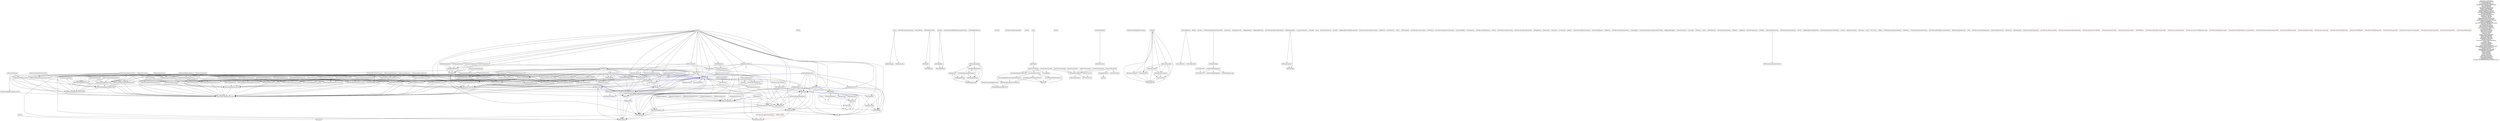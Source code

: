 digraph G {
	node [shape=box];
	"GRMustache" -> "GRMustacheSafeKeyAccess";
	"GRMustache" -> "GRMustacheTemplateRepository";
	"GRMustache" -> "GRMustacheURLLibrary_private";
	"GRMustache" -> "GRMustacheVersion";
	"GRMustache" -> "GRMustache_private";
	"GRMustache" -> "GRMustacheStandardLibrary_private";
	"GRMustache" -> "GRMustacheConfiguration";
	"GRMustache" -> "GRMustacheContext";
	"GRMustache" -> "GRMustacheRendering";
	"GRMustache" -> "GRMustacheLocalizer";
	"GRMustache" -> "GRMustacheTag";
	"GRMustache" -> "GRMustacheTagDelegate";
	"GRMustache" -> "GRMustacheKeyAccess_private";
	"GRMustache" -> "GRMustacheAvailabilityMacros";
	"GRMustache" -> "GRMustacheTemplate";
	"GRMustache" -> "GRMustacheEachFilter_private";
	"GRMustache" -> "GRMustacheHTMLLibrary_private";
	"GRMustache" -> "GRMustacheContentType";
	"GRMustache" -> "GRMustacheJavascriptLibrary_private";
	"GRMustache" -> "GRMustacheRendering_private";
	"GRMustache" -> "GRMustacheError";
	"GRMustache" -> "GRMustacheFilter";
	"RMMapQuestOpenAerialSource" -> "RMAbstractWebMapSource";
	"RMOpenCycleMapSource" -> "RMAbstractWebMapSource";
	"PFFile" -> {};
	"GRMustache_private" -> "GRMustacheAvailabilityMacros_private";
	"RMFoundation" -> {};
	"RMGenericMapSource" -> "RMAbstractWebMapSource";
	"IBARevealLogger" -> {};
	"Pods-Dillo Day-Masonry-dummy" -> {};
	"Dillo_DayTests" -> {};
	"RMUserLocation" -> "RMAnnotation";
	"RMUserLocation" -> "RMMarker";
	"GRMustacheRendering_private" -> "GRMustacheAvailabilityMacros_private";
	"GRMustacheRendering_private" -> "GRMustacheContentType";
	"GRMustacheTextNode" -> "GRMustacheTemplateASTVisitor_private";
	"GRMustacheTextNode" -> "GRMustacheTextNode_private";
	"SMCalloutView" -> {};
	"RDVTabBar" -> "RDVTabBarItem";
	"BOStringMaker" -> "BOStringAttribute";
	"Pods-Dillo Day-HTKDynamicResizingCell-dummy" -> {};
	"SDWebImageCompat" -> {};
	"PFCloud" -> {};
	"Pods-Dillo Day-JRSwizzle-dummy" -> {};
	"proj_api" -> {};
	"geocent" -> {};
	"RMPolygonAnnotation" -> "RMShapeAnnotation";
	"RMPolygonAnnotation" -> "RMShape";
	"HTKDynamicResizingCollectionViewCell" -> "HTKDynamicResizingCellProtocol";
	"GRMustacheVariableTag" -> "GRMustacheExpression_private";
	"GRMustacheVariableTag" -> "GRMustacheVariableTag_private";
	"GRMustacheVariableTag" -> "GRMustacheToken_private";
	"JRSwizzle" -> {};
	"BFURL" -> {};
	"A2DynamicDelegate" -> "A2BlockInvocation";
	"GRMustacheIdentifierExpression_private" -> "GRMustacheExpression_private";
	"GRMustacheContentType" -> "GRMustacheAvailabilityMacros";
	"Pods-Dillo Day-BFPaperButton-dummy" -> {};
	"RMStaticMapView" -> "RMAnnotation";
	"RMStaticMapView" -> "RMMapView";
	"RMStaticMapView" -> "RMMapboxSource";
	"RMStaticMapView" -> "RMMarker";
	"Masonry" -> "MASLayoutConstraint";
	"Masonry" -> "MASViewAttribute";
	"Masonry" -> "MASCompositeConstraint";
	"Masonry" -> "MASConstraintMaker";
	"Masonry" -> "MASUtilities";
	"Masonry" -> "MASConstraint";
	"Masonry" -> "MASViewConstraint";
	"main" -> "AppDelegate";
	"GRMustacheIdentifierExpression" -> "GRMustacheIdentifierExpression_private";
	"GRMustacheIdentifierExpression" -> "GRMustacheExpressionVisitor_private";
	"L360ConfettiArea" -> "L360ConfettiView";
	"L360ConfettiArea" -> "L360ConfettiObject";
	"RMOpenSeaMapSource" -> "RMAbstractWebMapSource";
	"BFTask" -> {};
	"GRMustacheStandardLibrary_private" -> "GRMustacheFilter_private";
	"GRMustacheTemplateRepository" -> "GRMustachePartialNode_private";
	"GRMustacheTemplateRepository" -> "GRMustacheTemplateRepository_private";
	"GRMustacheTemplateRepository" -> "GRMustacheConfiguration_private";
	"GRMustacheTemplateRepository" -> "GRMustacheTemplateAST_private";
	"GRMustacheTemplateRepository" -> "GRMustacheAvailabilityMacros";
	"GRMustacheTemplateRepository" -> "GRMustacheCompiler_private";
	"GRMustacheTemplateRepository" -> "GRMustacheError";
	"GRMustacheTemplateRepository" -> "GRMustacheTemplate_private";
	"FMDatabasePool" -> "sqlite3";
	"GRMustacheTemplateAST_private" -> "GRMustacheTemplateASTVisitor_private";
	"GRMustacheTemplateAST_private" -> "GRMustacheAvailabilityMacros_private";
	"GRMustacheTemplateAST_private" -> "GRMustacheTemplateASTNode_private";
	"GRMustacheTemplateAST_private" -> "GRMustacheContentType";
	"RMTileSource" -> "RMGlobalConstants";
	"RMTileSource" -> "RMTile";
	"RMTileSource" -> "RMFoundation";
	"LineupTextHTKCollectionViewCell" -> "HTKDynamicResizingCollectionViewCell";
	"FMDB" -> "FMDatabaseAdditions";
	"FMDB" -> "FMDatabase";
	"FMDB" -> "FMDatabasePool";
	"FMDB" -> "FMDatabaseQueue";
	"FMDB" -> "FMResultSet";
	"PFQuery" -> {};
	"GRMustacheExpression_private" -> "GRMustacheAvailabilityMacros_private";
	"RMProjection" -> "RMGlobalConstants";
	"RMProjection" -> "RMFoundation";
	"RMProjection" -> "proj_api";
	"XCDYouTubeVideoOperation" -> "XCDYouTubeError";
	"XCDYouTubeVideoOperation" -> "XCDYouTubeVideoWebpage";
	"XCDYouTubeVideoOperation" -> "XCDYouTubePlayerScript";
	"XCDYouTubeVideoWebpage" -> {};
	"GRMustacheFilter_private" -> "GRMustacheAvailabilityMacros_private";
	"BFExecutor" -> {};
	"PFAnonymousUtils" -> {};
	"BFAppLinkTarget" -> {};
	"LineupViewController" -> "LineupTextHTKCollectionViewCell";
	"LineupViewController" -> "ArtistInfoViewController";
	"LineupViewController" -> "LineupModel";
	"BFAppLinkResolving" -> {};
	"projects" -> "proj_api";
	"Pods-Dillo Day-XCDYouTubeKit-dummy" -> {};
	"GRMustacheTemplateASTVisitor_private" -> "GRMustacheAvailabilityMacros_private";
	"FBShimmeringLayer" -> "FBShimmering";
	"GRMustacheTemplateASTNode_private" -> "GRMustacheTemplateASTVisitor_private";
	"GRMustacheTemplateASTNode_private" -> "GRMustacheAvailabilityMacros_private";
	"GRMustachePartialNode" -> "GRMustacheTemplateAST_private";
	"GRMustachePartialNode" -> "GRMustachePartialNode_private";
	"GRMustachePartialNode" -> "GRMustacheTemplateASTVisitor_private";
	"org_proj4_Projections" -> {};
	"MASUtilities" -> {};
	"PFConfig" -> {};
	"GRMustacheFilteredExpression_private" -> "GRMustacheExpression_private";
	"RMPixel" -> {};
	"GRMustacheTemplate_private" -> "GRMustacheAvailabilityMacros_private";
	"GRMustacheTemplate_private" -> "GRMustacheRendering_private";
	"Parse" -> {};
	"RMPointAnnotation" -> "RMAnnotation";
	"RMPointAnnotation" -> "RMMarker";
	"GRMustacheTag" -> "GRMustacheTag_private";
	"GRMustacheTag" -> "GRMustacheAvailabilityMacros";
	"GRMustacheTag" -> "GRMustacheRendering_private";
	"GRMustacheURLLibrary" -> "GRMustacheURLLibrary_private";
	"GRMustacheURLLibrary" -> "GRMustacheTag_private";
	"GRMustacheURLLibrary" -> "GRMustacheContext_private";
	"GRMustacheURLLibrary" -> "GRMustacheTranslateCharacters_private";
	"BFMeasurementEvent" -> {};
	"BlocksKit" -> {};
	"GRMustacheExpressionParser_private" -> "GRMustacheAvailabilityMacros_private";
	"RMMapQuestOSMSource" -> "RMAbstractWebMapSource";
	"RMMapViewDelegate" -> {};
	"RMTileMillSource" -> "RMGenericMapSource";
	"BFAppLinkReturnToRefererController" -> {};
	"GRMustacheScopedExpression" -> "GRMustacheExpressionVisitor_private";
	"GRMustacheScopedExpression" -> "GRMustacheScopedExpression_private";
	"GRMustacheImplicitIteratorExpression" -> "GRMustacheImplicitIteratorExpression_private";
	"GRMustacheImplicitIteratorExpression" -> "GRMustacheExpressionVisitor_private";
	"GRMustacheSafeKeyAccess" -> "GRMustacheAvailabilityMacros";
	"GRMustacheContext_private" -> "GRMustacheAvailabilityMacros_private";
	"ArtistInfoViewController" -> "ArtistInfoAboutHTKCollectionViewCell";
	"ArtistInfoViewController" -> "ArtistInfoHeaderHTKCollectionReusableViewCell";
	"ArtistInfoViewController" -> "ArtistInfoVideoCollectionViewCell";
	"ArtistInfoViewController" -> "Artist";
	"XCDYouTubeClient" -> "XCDYouTubeVideoOperation";
	"GRMustacheVersion" -> {};
	"GRMustacheExpressionGenerator_private" -> "GRMustacheAvailabilityMacros_private";
	"Pods-Dillo Day-SMCalloutView-dummy" -> {};
	"FXBlurView" -> {};
	"RMAbstractMercatorTileSource" -> "RMProjection";
	"RMAbstractMercatorTileSource" -> "RMFractalTileProjection";
	"RMAbstractMercatorTileSource" -> "RMTileSource";
	"RMAbstractMercatorTileSource" -> "RMTileImage";
	"GRMustacheTemplateParser_private" -> "GRMustacheAvailabilityMacros_private";
	"NSStack" -> {};
	"GRMustacheLocalizer" -> "GRMustacheFilter";
	"GRMustacheLocalizer" -> "GRMustacheRendering";
	"GRMustacheLocalizer" -> "GRMustacheContext";
	"GRMustacheLocalizer" -> "GRMustacheTag";
	"GRMustacheLocalizer" -> "GRMustacheAvailabilityMacros";
	"GRMustacheLocalizer" -> "GRMustacheTagDelegate";
	"GRMustacheTagDelegate" -> "GRMustacheAvailabilityMacros";
	"RMTileCacheDownloadOperation" -> "RMConfiguration";
	"RMTileCacheDownloadOperation" -> "RMAbstractWebMapSource";
	"RMTileCacheDownloadOperation" -> "RMTile";
	"RMTileCacheDownloadOperation" -> "RMTileSource";
	"DirectionLabelView" -> {};
	"GRMustacheExpressionGenerator" -> "GRMustacheFilteredExpression_private";
	"GRMustacheExpressionGenerator" -> "GRMustacheExpressionVisitor_private";
	"GRMustacheExpressionGenerator" -> "GRMustacheScopedExpression_private";
	"GRMustacheExpressionGenerator" -> "GRMustacheExpressionGenerator_private";
	"GRMustacheExpressionGenerator" -> "GRMustacheIdentifierExpression_private";
	"GRMustacheExpressionGenerator" -> "GRMustacheImplicitIteratorExpression_private";
	"GRMustacheTemplateGenerator" -> "GRMustacheTemplateASTVisitor_private";
	"GRMustacheTemplateGenerator" -> "GRMustacheTextNode_private";
	"GRMustacheTemplateGenerator" -> "GRMustacheTemplateRepository_private";
	"GRMustacheTemplateGenerator" -> "GRMustacheConfiguration_private";
	"GRMustacheTemplateGenerator" -> "GRMustacheInheritableSectionNode_private";
	"GRMustacheTemplateGenerator" -> "GRMustacheTemplateAST_private";
	"GRMustacheTemplateGenerator" -> "GRMustacheInheritablePartialNode_private";
	"GRMustacheTemplateGenerator" -> "GRMustacheVariableTag_private";
	"GRMustacheTemplateGenerator" -> "GRMustacheTemplate_private";
	"GRMustacheTemplateGenerator" -> "GRMustacheExpressionGenerator_private";
	"GRMustacheTemplateGenerator" -> "GRMustacheSectionTag_private";
	"GRMustacheTemplateGenerator" -> "GRMustacheTemplateGenerator_private";
	"GRMustacheTemplateGenerator" -> "GRMustachePartialNode_private";
	"GRMustacheEachFilter_private" -> "GRMustacheFilter_private";
	"RMTileSourcesContainer" -> "RMTileSource";
	"RMTileSourcesContainer" -> "RMCompositeSource";
	"PFTwitterUtils" -> {};
	"GRMustacheScopedExpression_private" -> "GRMustacheExpression_private";
	"GRMustacheKeyAccess_private" -> "GRMustacheAvailabilityMacros_private";
	"SocialCSViewController" -> "ColorSegueViewController";
	"SDWebImageDownloaderOperation" -> "SDWebImageManager";
	"SDWebImageDownloaderOperation" -> "SDWebImageDecoder";
	"SDWebImageDownloaderOperation" -> "SDWebImageOperation";
	"RMQuadTree" -> "RMFoundation";
	"RMQuadTree" -> "RMProjection";
	"GRMustacheStandardLibrary" -> "GRMustacheStandardLibrary_private";
	"RMMemoryCache" -> "RMTile";
	"RMMemoryCache" -> "RMTileImage";
	"PFACL" -> {};
	"GRMustacheFilteredExpression" -> "GRMustacheFilteredExpression_private";
	"GRMustacheFilteredExpression" -> "GRMustacheExpressionVisitor_private";
	"XCDYouTubeKit" -> {};
	"Pods-Dillo Day-Colours-dummy" -> {};
	"Reveal" -> "IBARevealLogger";
	"Reveal" -> "IBARevealLoader";
	"GRMustacheJavascriptLibrary_private" -> "GRMustacheFilter_private";
	"GRMustacheJavascriptLibrary_private" -> "GRMustacheRendering_private";
	"GRMustacheJavascriptLibrary_private" -> "GRMustacheTagDelegate";
	"PFPurchase" -> {};
	"GRMustacheBuffer_private" -> "GRMustacheAvailabilityMacros_private";
	"Pods-Dillo Day-Mapbox-iOS-SDK-dummy" -> {};
	"MainCSViewController" -> "ColorSegueViewController";
	"MainCSViewController" -> "DirectionLabelView";
	"MainCSViewController" -> "NavigationTreeView";
	"FMDatabaseAdditions" -> "FMDatabase";
	"FMDatabaseAdditions" -> "TargetConditionals";
	"XCDYouTubeVideo" -> "XCDYouTubeError";
	"GRMustacheContext" -> "GRMustachePartialNode_private";
	"GRMustacheContext" -> "GRMustacheContext_private";
	"GRMustacheContext" -> "GRMustacheKeyAccess_private";
	"GRMustacheContext" -> "GRMustacheTag_private";
	"GRMustacheContext" -> "GRMustacheAvailabilityMacros";
	"GRMustacheContext" -> "GRMustacheInheritablePartialNode_private";
	"GRMustacheContext" -> "GRMustacheExpression_private";
	"GRMustacheContext" -> "GRMustacheExpressionParser_private";
	"GRMustacheContext" -> "GRMustacheTagDelegate";
	"GRMustacheContext" -> "GRMustacheExpressionInvocation_private";
	"GRMustacheURLLibrary_private" -> "GRMustacheFilter_private";
	"GRMustacheURLLibrary_private" -> "GRMustacheRendering_private";
	"GRMustacheURLLibrary_private" -> "GRMustacheTagDelegate";
	"FMDirectionTransition" -> {};
	"MASViewAttribute" -> "MASUtilities";
	"GRMustacheTranslateCharacters" -> "GRMustacheTranslateCharacters_private";
	"GRMustacheTranslateCharacters" -> "GRMustacheBuffer_private";
	"PureLayoutDefines" -> {};
	"MASConstraintMaker" -> "MASViewAttribute";
	"MASConstraintMaker" -> "MASCompositeConstraint";
	"MASConstraintMaker" -> "MASUtilities";
	"MASConstraintMaker" -> "MASConstraint";
	"MASConstraintMaker" -> "MASViewConstraint";
	"PFSubclassing" -> {};
	"Pods-Dillo Day-FMDB-dummy" -> {};
	"SDImageCache" -> "SDWebImageCompat";
	"SDImageCache" -> "SDWebImageDecoder";
	"PFPush" -> {};
	"SDWebImageManager" -> "SDWebImageCompat";
	"SDWebImageManager" -> "SDWebImageOperation";
	"SDWebImageManager" -> "SDWebImageDownloader";
	"SDWebImageManager" -> "SDImageCache";
	"GRMustacheTemplateRepository_private" -> "GRMustacheAvailabilityMacros_private";
	"GRMustacheTemplateRepository_private" -> "GRMustacheContentType";
	"GRMustacheConfiguration_private" -> "GRMustacheAvailabilityMacros_private";
	"GRMustacheConfiguration_private" -> "GRMustacheContentType";
	"A2BlockInvocation" -> {};
	"RMPolylineAnnotation" -> "RMShapeAnnotation";
	"RMPolylineAnnotation" -> "RMShape";
	"RMOpenSeaMapLayer" -> "RMAbstractWebMapSource";
	"Pods-Dillo Day-Shimmer-dummy" -> {};
	"Pods-Dillo Day-L360Confetti-dummy" -> {};
	"RMMapLayer" -> "RMFoundation";
	"RMMapLayer" -> "RMMapView";
	"RMMapLayer" -> "RMMapViewDelegate";
	"RMMapLayer" -> "RMPixel";
	"BFPaperButton" -> {};
	"DDConstants" -> {};
	"LineupCSViewController" -> "LineupTextHTKCollectionViewCell";
	"LineupCSViewController" -> "ColorSegueViewController";
	"LineupCSViewController" -> "LineupModel";
	"RMMapTiledLayerView" -> "RMTileSource";
	"RMMapTiledLayerView" -> "RMTileImage";
	"RMMapTiledLayerView" -> "RMMBTilesSource";
	"RMMapTiledLayerView" -> "RMTileCache";
	"RMMapTiledLayerView" -> "RMAbstractWebMapSource";
	"RMMapTiledLayerView" -> "RMDBMapSource";
	"RMMapTiledLayerView" -> "RMDatabaseCache";
	"GRMustacheSectionTag_private" -> "GRMustacheTag_private";
	"GRMustacheSectionTag_private" -> "GRMustacheAvailabilityMacros_private";
	"GRMustacheSectionTag_private" -> "GRMustacheContentType";
	"RMCircleAnnotation" -> "RMShapeAnnotation";
	"RMCircleAnnotation" -> "RMCircle";
	"RMDBMapSource" -> "RMProjection";
	"RMDBMapSource" -> "RMTileCache";
	"RMDBMapSource" -> "RMAbstractMercatorTileSource";
	"RMDBMapSource" -> "RMFractalTileProjection";
	"RMDBMapSource" -> "RMTileImage";
	"RMDBMapSource" -> "FMDB";
	"RMTile" -> {};
	"GRMustacheExpressionInvocation_private" -> "GRMustacheAvailabilityMacros_private";
	"FMColorTransition" -> {};
	"GRMustacheSectionTag" -> "GRMustacheTemplateAST_private";
	"GRMustacheSectionTag" -> "GRMustacheSectionTag_private";
	"GRMustacheSectionTag" -> "GRMustacheExpression_private";
	"GRMustacheSectionTag" -> "GRMustacheRenderingEngine_private";
	"GRMustacheSectionTag" -> "GRMustacheToken_private";
	"PFGeoPoint" -> {};
	"XCDYouTubeVideoPlayerViewController" -> "XCDYouTubeClient";
	"HTKDynamicResizingTableViewCell" -> "HTKDynamicResizingCellProtocol";
	"PFConstants" -> {};
	"XCDYouTubePlayerScript" -> {};
	"geodesic" -> {};
	"GRMustacheJavascriptLibrary" -> "GRMustacheTag_private";
	"GRMustacheJavascriptLibrary" -> "GRMustacheContext_private";
	"GRMustacheJavascriptLibrary" -> "GRMustacheJavascriptLibrary_private";
	"HTKDynamicResizingCellProtocol" -> {};
	"FMResultSet" -> "sqlite3";
	"FMResultSet" -> "unistd";
	"Pods-Dillo Day-FXBlurView-dummy" -> {};
	"MerchCSViewController" -> "ColorSegueViewController";
	"NavigationTreeView" -> "NSStack";
	"GRMustacheExpression" -> "GRMustacheExpression_private";
	"GRMustacheTranslateCharacters_private" -> "GRMustacheAvailabilityMacros_private";
	"RMDatabaseCache" -> "RMTile";
	"RMDatabaseCache" -> "RMTileImage";
	"RMDatabaseCache" -> "FMDB";
	"L360ConfettiView" -> {};
	"XCDYouTubeOperation" -> {};
	"ArtistInfoAboutHTKCollectionViewCell" -> "HTKDynamicResizingCollectionViewCell";
	"ArtistInfoAboutHTKCollectionViewCell" -> "Artist";
	"PFRelation" -> {};
	"GRMustacheTag_private" -> "GRMustacheAvailabilityMacros_private";
	"GRMustacheTag_private" -> "GRMustacheTemplateASTNode_private";
	"GRMustacheAvailabilityMacros" -> {};
	"Pods-Dillo Day-GRMustache-dummy" -> {};
	"PFInstallation" -> {};
	"Pods-Dillo Day-HTHorizontalSelectionList-dummy" -> {};
	"GRMustacheEachFilter" -> "GRMustacheEachFilter_private";
	"GRMustacheEachFilter" -> "GRMustacheTag_private";
	"GRMustacheEachFilter" -> "GRMustacheContext_private";
	"GRMustacheEachFilter" -> "GRMustacheRendering_private";
	"GRMustacheEachFilter" -> "GRMustacheError";
	"ColorSegueViewController" -> "FMColorTransition";
	"ColorSegueViewController" -> "FMDirectionTransition";
	"BFAppLinkNavigation" -> {};
	"RMMarker" -> "RMConfiguration";
	"RMMarker" -> "RMFoundation";
	"RMMarker" -> "RMPixel";
	"RGCardViewLayout" -> {};
	"GRMustacheExpressionInvocation" -> "GRMustacheExpressionVisitor_private";
	"GRMustacheExpressionInvocation" -> "GRMustacheKeyAccess_private";
	"GRMustacheExpressionInvocation" -> "GRMustacheContext_private";
	"GRMustacheExpressionInvocation" -> "GRMustacheFilteredExpression_private";
	"GRMustacheExpressionInvocation" -> "GRMustacheFilter_private";
	"GRMustacheExpressionInvocation" -> "GRMustacheIdentifierExpression_private";
	"GRMustacheExpressionInvocation" -> "GRMustacheScopedExpression_private";
	"GRMustacheExpressionInvocation" -> "GRMustacheError";
	"GRMustacheExpressionInvocation" -> "GRMustacheExpressionInvocation_private";
	"GRMustacheExpressionInvocation" -> "GRMustacheToken_private";
	"RMFractalTileProjection" -> "RMProjection";
	"RMFractalTileProjection" -> "RMTile";
	"RMFractalTileProjection" -> "RMFoundation";
	"proj_config" -> {};
	"DDViewController" -> "FMColorTransition";
	"MapCSViewController" -> "ColorSegueViewController";
	"GRMustachePartialNode_private" -> "GRMustacheAvailabilityMacros_private";
	"GRMustachePartialNode_private" -> "GRMustacheTemplateASTNode_private";
	"BOString" -> "BOStringMaker";
	"BOString" -> "BOStringAttribute";
	"GRMustacheToken" -> "GRMustacheToken_private";
	"SDWebImageOperation" -> {};
	"FMDatabaseQueue" -> "sqlite3";
	"FMDatabaseQueue" -> "FMDatabase";
	"GRMustacheRenderingEngine_private" -> "GRMustacheAvailabilityMacros_private";
	"GRMustacheRenderingEngine_private" -> "GRMustacheContentType";
	"GRMustacheRenderingEngine_private" -> "GRMustacheBuffer_private";
	"PFProduct" -> {};
	"GRMustacheVariableTag_private" -> "GRMustacheTag_private";
	"GRMustacheVariableTag_private" -> "GRMustacheAvailabilityMacros_private";
	"GRMustacheVariableTag_private" -> "GRMustacheContentType";
	"GRMustacheExpressionParser" -> "GRMustacheFilteredExpression_private";
	"GRMustacheExpressionParser" -> "GRMustacheIdentifierExpression_private";
	"GRMustacheExpressionParser" -> "GRMustacheScopedExpression_private";
	"GRMustacheExpressionParser" -> "GRMustacheExpressionParser_private";
	"GRMustacheExpressionParser" -> "GRMustacheError";
	"GRMustacheExpressionParser" -> "GRMustacheImplicitIteratorExpression_private";
	"emess" -> {};
	"RMOpenStreetMapSource" -> "RMAbstractWebMapSource";
	"GRMustacheRendering" -> "GRMustacheTemplateRepository_private";
	"GRMustacheRendering" -> "GRMustacheContext_private";
	"GRMustacheRendering" -> "GRMustacheConfiguration_private";
	"GRMustacheRendering" -> "GRMustacheTag_private";
	"GRMustacheRendering" -> "GRMustacheAvailabilityMacros";
	"GRMustacheRendering" -> "GRMustacheRendering_private";
	"GRMustacheRendering" -> "GRMustacheBuffer_private";
	"GRMustacheRendering" -> "GRMustacheError";
	"RMNotifications" -> {};
	"Pods-Dillo Day-environment" -> {};
	"HelpCSViewController" -> "ColorSegueViewController";
	"RMMapOverlayView" -> "RMAnnotation";
	"RMMapOverlayView" -> "RMUserLocation";
	"RMMapOverlayView" -> "RMMarker";
	"RMMapOverlayView" -> "RMPixel";
	"GRMustacheTemplateGenerator_private" -> "GRMustacheAvailabilityMacros_private";
	"BKMacros" -> {};
	"GRMustacheRenderingEngine" -> "GRMustachePartialNode_private";
	"GRMustacheRenderingEngine" -> "GRMustacheTextNode_private";
	"GRMustacheRenderingEngine" -> "GRMustacheTemplateAST_private";
	"GRMustacheRenderingEngine" -> "GRMustacheRenderingEngine_private";
	"GRMustacheRenderingEngine" -> "GRMustacheInheritablePartialNode_private";
	"GRMustacheRenderingEngine" -> "GRMustacheVariableTag_private";
	"GRMustacheRenderingEngine" -> "GRMustacheExpression_private";
	"GRMustacheRenderingEngine" -> "GRMustacheRendering_private";
	"GRMustacheRenderingEngine" -> "GRMustacheTagDelegate";
	"GRMustacheRenderingEngine" -> "GRMustacheTranslateCharacters_private";
	"GRMustacheRenderingEngine" -> "GRMustacheTemplateASTVisitor_private";
	"GRMustacheRenderingEngine" -> "GRMustacheInheritableSectionNode_private";
	"GRMustacheRenderingEngine" -> "GRMustacheTag_private";
	"GRMustacheRenderingEngine" -> "GRMustacheContext_private";
	"GRMustacheRenderingEngine" -> "GRMustacheSectionTag_private";
	"GRMustacheRenderingEngine" -> "GRMustacheExpressionInvocation_private";
	"MASLayoutConstraint" -> "MASUtilities";
	"RDVTabBarController" -> "RDVTabBarItem";
	"RDVTabBarController" -> "RDVTabBar";
	"BFAppLink" -> {};
	"Pods-Dillo Day-dummy" -> {};
	"PFObject" -> {};
	"GRMustacheCompiler_private" -> "GRMustacheAvailabilityMacros_private";
	"GRMustacheCompiler_private" -> "GRMustacheContentType";
	"GRMustacheCompiler_private" -> "GRMustacheTemplateParser_private";
	"HTHorizontalSelectionListScrollView" -> {};
	"GRMustacheInheritablePartialNode" -> "GRMustacheTemplateAST_private";
	"GRMustacheInheritablePartialNode" -> "GRMustachePartialNode_private";
	"GRMustacheInheritablePartialNode" -> "GRMustacheInheritablePartialNode_private";
	"GRMustacheInheritablePartialNode" -> "GRMustacheTemplateASTVisitor_private";
	"ArtistInfoHeaderHTKCollectionReusableViewCell" -> "HTKDynamicResizingCollectionViewCell";
	"ArtistInfoHeaderHTKCollectionReusableViewCell" -> "Artist";
	"RMGlobalConstants" -> {};
	"MASCompositeConstraint" -> "MASUtilities";
	"MASCompositeConstraint" -> "MASConstraint";
	"ArtistInfoVideoCollectionViewCell" -> "Artist";
	"BOStringAttribute" -> {};
	"Pods-Dillo Day-BlocksKit-dummy" -> {};
	"RMAttributionViewController" -> "RMTileSource";
	"RMCircle" -> "RMMapLayer";
	"RMCircle" -> "RMProjection";
	"RMCircle" -> "RMFoundation";
	"XCDYouTubeError" -> {};
	"PFUser" -> {};
	"GRMustacheKeyAccess" -> "GRMustacheSafeKeyAccess";
	"GRMustacheKeyAccess" -> "GRMustacheKeyAccess_private";
	"GRMustacheKeyAccess" -> "JRSwizzle";
	"BFAppLinkReturnToRefererView" -> {};
	"GRMustacheInheritablePartialNode_private" -> "GRMustacheAvailabilityMacros_private";
	"GRMustacheInheritablePartialNode_private" -> "GRMustacheTemplateASTNode_private";
	"Pods-Dillo Day-Reveal-iOS-SDK-dummy" -> {};
	"GRMustacheTemplate" -> "GRMustacheContext_private";
	"GRMustacheTemplate" -> "GRMustacheRendering";
	"GRMustacheTemplate" -> "GRMustacheTemplateRepository_private";
	"GRMustacheTemplate" -> "GRMustacheTemplateAST_private";
	"GRMustacheTemplate" -> "GRMustacheAvailabilityMacros";
	"GRMustacheTemplate" -> "GRMustacheRenderingEngine_private";
	"GRMustacheTemplate" -> "GRMustacheTemplate_private";
	"nad_list" -> {};
	"RMAnnotation" -> "RMGlobalConstants";
	"RMAnnotation" -> "RMFoundation";
	"GRMustacheConfiguration" -> "GRMustache_private";
	"GRMustacheConfiguration" -> "GRMustacheAvailabilityMacros";
	"GRMustacheConfiguration" -> "GRMustacheContext_private";
	"GRMustacheConfiguration" -> "GRMustacheContentType";
	"GRMustacheConfiguration" -> "GRMustacheConfiguration_private";
	"HTHorizontalSelectionList" -> "HTHorizontalSelectionListScrollView";
	"GRMustacheCompiler" -> "GRMustachePartialNode_private";
	"GRMustacheCompiler" -> "GRMustacheTextNode_private";
	"GRMustacheCompiler" -> "GRMustacheTemplateRepository_private";
	"GRMustacheCompiler" -> "GRMustacheInheritableSectionNode_private";
	"GRMustacheCompiler" -> "GRMustacheTemplateAST_private";
	"GRMustacheCompiler" -> "GRMustacheCompiler_private";
	"GRMustacheCompiler" -> "GRMustacheInheritablePartialNode_private";
	"GRMustacheCompiler" -> "GRMustacheVariableTag_private";
	"GRMustacheCompiler" -> "GRMustacheExpression_private";
	"GRMustacheCompiler" -> "GRMustacheExpressionParser_private";
	"GRMustacheCompiler" -> "GRMustacheSectionTag_private";
	"GRMustacheCompiler" -> "GRMustacheError";
	"GRMustacheCompiler" -> "GRMustacheToken_private";
	"Mapbox" -> "RMConfiguration";
	"Mapbox" -> "RMUserLocation";
	"Mapbox" -> "RMCoordinateGridSource";
	"Mapbox" -> "RMShape";
	"Mapbox" -> "RMMarker";
	"Mapbox" -> "RMAnnotation";
	"Mapbox" -> "RMMapView";
	"Mapbox" -> "RMDatabaseCache";
	"Mapbox" -> "RMMapboxSource";
	"Mapbox" -> "RMUserTrackingBarButtonItem";
	"Mapbox" -> "RMPointAnnotation";
	"Mapbox" -> "RMPolylineAnnotation";
	"Mapbox" -> "RMTileMillSource";
	"Mapbox" -> "RMPolygonAnnotation";
	"Mapbox" -> "RMInteractiveSource";
	"Mapbox" -> "RMGreatCircleAnnotation";
	"Mapbox" -> "RMMBTilesSource";
	"Mapbox" -> "RMTileCache";
	"Mapbox" -> "RMMemoryCache";
	"Mapbox" -> "RMCompositeSource";
	"Mapbox" -> "RMCacheObject";
	"Mapbox" -> "RMStaticMapView";
	"Mapbox" -> "RMCircleAnnotation";
	"Mapbox" -> "RMMapViewDelegate";
	"Mapbox" -> "RMCircle";
	"RMAbstractWebMapSource" -> "RMProjection";
	"RMAbstractWebMapSource" -> "RMConfiguration";
	"RMAbstractWebMapSource" -> "RMAbstractMercatorTileSource";
	"IBANetServiceTypes" -> {};
	"PureLayout" -> {};
	"L360ConfettiObject" -> {};
	"pj_list" -> {};
	"GRMustacheToken_private" -> "GRMustacheAvailabilityMacros_private";
	"PF_Twitter" -> {};
	"PFRole" -> {};
	"RMMapboxSource" -> "RMAbstractWebMapSource";
	"RMMapboxSource" -> "RMConfiguration";
	"RMMapboxSource" -> "RMPointAnnotation";
	"GRMustacheExpressionVisitor_private" -> "GRMustacheAvailabilityMacros_private";
	"SDWebImageDecoder" -> "SDWebImageCompat";
	"PFNetworkActivityIndicatorManager" -> {};
	"GRMustacheTextNode_private" -> "GRMustacheAvailabilityMacros_private";
	"GRMustacheTextNode_private" -> "GRMustacheTemplateASTNode_private";
	"GRMustacheImplicitIteratorExpression_private" -> "GRMustacheExpression_private";
	"GRMustacheHTMLLibrary_private" -> "GRMustacheFilter_private";
	"GRMustacheHTMLLibrary_private" -> "GRMustacheRendering_private";
	"GRMustacheHTMLLibrary_private" -> "GRMustacheTagDelegate";
	"RMGreatCircleAnnotation" -> "RMShapeAnnotation";
	"RMGreatCircleAnnotation" -> "RMShape";
	"RMMapScrollView" -> {};
	"RMTileImage" -> {};
	"PFAnalytics" -> {};
	"RMCompositeSource" -> "RMTileCache";
	"RMCompositeSource" -> "RMAbstractMercatorTileSource";
	"LineupModel" -> "Artist";
	"RMTileCache" -> "RMConfiguration";
	"RMTileCache" -> "RMTileSource";
	"RMTileCache" -> "RMTile";
	"GRMustacheAvailabilityMacros_private" -> {};
	"RMShapeAnnotation" -> "RMAnnotation";
	"RMShapeAnnotation" -> "RMShape";
	"SDWebImageDownloader" -> "SDWebImageCompat";
	"SDWebImageDownloader" -> "SDWebImageOperation";
	"RMConfiguration" -> {};
	"GRMustacheFilter" -> "GRMustacheFilter_private";
	"GRMustacheFilter" -> "GRMustacheAvailabilityMacros";
	"Pods-Dillo Day-PureLayout-dummy" -> {};
	"Artist" -> {};
	"RDVTabBarItem" -> {};
	"RMCoordinateGridSource" -> "RMProjection";
	"RMCoordinateGridSource" -> "RMTileCache";
	"RMCoordinateGridSource" -> "RMAbstractMercatorTileSource";
	"Pods-Dillo Day-RDVTabBarController-dummy" -> {};
	"AppDelegate" -> "LineupViewController";
	"BFWebViewAppLinkResolver" -> {};
	"RMShape" -> "RMMapLayer";
	"RMShape" -> "RMProjection";
	"RMShape" -> "RMAnnotation";
	"RMShape" -> "RMFoundation";
	"RMShape" -> "RMPixel";
	"Colours" -> "TargetConditionals";
	"FBShimmering" -> {};
	"SDWebImagePrefetcher" -> "SDWebImageManager";
	"RMMapView" -> "RMTileSource";
	"RMMapView" -> "RMFoundation";
	"RMMapView" -> "RMProjection";
	"RMMapView" -> "RMGlobalConstants";
	"RMMapView" -> "SMCalloutView";
	"RMMapView" -> "RMTile";
	"RMMapView" -> "RMFractalTileProjection";
	"RMMapView" -> "RMTileSourcesContainer";
	"RMMapView" -> "RMPixel";
	"RMMapView" -> "RMMapScrollView";
	"RMMapView" -> "RMTileCache";
	"RMMapView" -> "RMMarker";
	"RMMapView" -> "RMMapViewDelegate";
	"RMBingSource" -> "RMAbstractWebMapSource";
	"RMBingSource" -> "RMConfiguration";
	"FMDatabase" -> "sqlite3";
	"FMDatabase" -> "unistd";
	"MASViewConstraint" -> "MASLayoutConstraint";
	"MASViewConstraint" -> "MASViewAttribute";
	"MASViewConstraint" -> "MASCompositeConstraint";
	"MASViewConstraint" -> "MASUtilities";
	"MASViewConstraint" -> "MASConstraint";
	"Bolts" -> {};
	"FBShimmeringView" -> "FBShimmering";
	"FBShimmeringView" -> "FBShimmeringLayer";
	"Pods-Dillo Day-SDWebImage-dummy" -> {};
	"RMUserTrackingBarButtonItem" -> "RMUserLocation";
	"GRMustacheInheritableSectionNode" -> "GRMustacheTemplateASTVisitor_private";
	"GRMustacheInheritableSectionNode" -> "GRMustacheInheritableSectionNode_private";
	"GRMustacheTemplateParser" -> "GRMustacheError";
	"GRMustacheTemplateParser" -> "GRMustacheTemplateParser_private";
	"GRMustacheTemplateParser" -> "GRMustacheConfiguration_private";
	"GRMustacheTemplateParser" -> "GRMustacheToken_private";
	"GRMustacheInheritableSectionNode_private" -> "GRMustacheAvailabilityMacros_private";
	"GRMustacheInheritableSectionNode_private" -> "GRMustacheTemplateASTNode_private";
	"RMInteractiveSource" -> "RMConfiguration";
	"RMInteractiveSource" -> "RMMapboxSource";
	"RMInteractiveSource" -> "zlib";
	"RMInteractiveSource" -> "FMDB";
	"RMInteractiveSource" -> "GRMustache";
	"RMInteractiveSource" -> "RMMBTilesSource";
	"RMInteractiveSource" -> "RMMapView";
	"SMClassicCalloutView" -> "SMCalloutView";
	"BFTaskCompletionSource" -> {};
	"RMMBTilesSource" -> "RMProjection";
	"RMMBTilesSource" -> "RMFractalTileProjection";
	"RMMBTilesSource" -> "RMTileSource";
	"RMMBTilesSource" -> "RMTileImage";
	"RMMBTilesSource" -> "FMDB";
	"GRMustacheHTMLLibrary" -> "GRMustacheHTMLLibrary_private";
	"GRMustacheHTMLLibrary" -> "GRMustacheContext_private";
	"GRMustacheHTMLLibrary" -> "GRMustacheTranslateCharacters_private";
	"GRMustacheHTMLLibrary" -> "GRMustacheTag_private";
	"GRMustacheTemplateAST" -> "GRMustacheTemplateAST_private";
	"GRMustacheTemplateAST" -> "GRMustacheTemplateASTVisitor_private";
	"GRMustacheTemplateAST" -> "GRMustacheTemplateASTNode_private";
	"RMCacheObject" -> "RMTile";
	"BoltsVersion" -> {};
	"GRMustacheError" -> "GRMustacheAvailabilityMacros";
	"DilloDayStyleKit" -> {};
	"MASConstraint" -> "MASUtilities";
	"Pods-Dillo Day-BOString-dummy" -> {};
	"IBARevealLoader" -> {};
	
	"Pods-Dillo Day-Mapbox-iOS-SDK-prefix" [color=red];
	"Pods-Dillo Day-Mapbox-iOS-SDK-prefix" -> "RMGlobalConstants" [color=red];
	"Pods-Dillo Day-GRMustache-prefix" [color=red];
	"Pods-Dillo Day-HTKDynamicResizingCell-prefix" [color=red];
	"Pods-Dillo Day-Reveal-iOS-SDK-prefix" [color=red];
	"Pods-Dillo Day-Masonry-prefix" [color=red];
	"Pods-Dillo Day-PureLayout-prefix" [color=red];
	"DDPrefixHeader" [color=red];
	"Pods-Dillo Day-RDVTabBarController-prefix" [color=red];
	"Pods-Dillo Day-L360Confetti-prefix" [color=red];
	"Pods-Dillo Day-UIColor+BFPaperColors-prefix" [color=red];
	"Pods-Dillo Day-BFPaperButton-prefix" [color=red];
	"Pods-Dillo Day-NSAttributedString+CCLFormat-prefix" [color=red];
	"Pods-Dillo Day-HTHorizontalSelectionList-prefix" [color=red];
	"Pods-Dillo Day-FXBlurView-prefix" [color=red];
	"Pods-Dillo Day-JRSwizzle-prefix" [color=red];
	"MapView_Prefix" [color=red];
	"MapView_Prefix" -> "RMGlobalConstants" [color=red];
	"Pods-Dillo Day-Colours-prefix" [color=red];
	"Pods-Dillo Day-XCDYouTubeKit-prefix" [color=red];
	"Pods-Dillo Day-FMDB-prefix" [color=red];
	"Pods-Dillo Day-SDWebImage-prefix" [color=red];
	"Pods-Dillo Day-Shimmer-prefix" [color=red];
	"Pods-Dillo Day-UIAlertView+Blocks-prefix" [color=red];
	"Pods-Dillo Day-SMCalloutView-prefix" [color=red];
	"Pods-Dillo Day-BlocksKit-prefix" [color=red];
	"Pods-Dillo Day-BOString-prefix" [color=red];
	
	edge [color=blue, dir=both];
	"RMMarker" -> "RMMapLayer";
	"RMMapboxSource" -> "RMMapView";
	"FMDatabase" -> "FMResultSet";
	"RMDatabaseCache" -> "RMTileCache";
	"RMAnnotation" -> "RMMapLayer";
	"RMMapView" -> "RMLoadingTileView";
	"RMAnnotation" -> "RMMapView";
	"RMAttributionViewController" -> "RMMapView";
	"SDWebImageDownloader" -> "SDWebImageDownloaderOperation";
	"RMMapView" -> "RMUserLocation";
	"RMMapTiledLayerView" -> "RMMapView";
	"RMAnnotation" -> "RMQuadTree";
	"FMDatabasePool" -> "FMDatabase";
	"RMPointAnnotation" -> "RMMapView";
	"RMQuadTree" -> "RMMapView";
	"RMTileCache" -> "RMCacheObject";
	"RMTileCache" -> "RMMemoryCache";
	"RMTileCache" -> "RMTileCacheDownloadOperation";
	"RMUserTrackingBarButtonItem" -> "RMMapView";
	"RMShape" -> "RMMapView";
	"RMCircle" -> "RMMapView";
	"RMMapOverlayView" -> "RMMapView";
	"RMAbstractWebMapSource" -> "RMTileCache";
	"sqlite3" [color=gray, style=dashed, fontcolor=gray]
	"zlib" [color=gray, style=dashed, fontcolor=gray]
	"unistd" [color=gray, style=dashed, fontcolor=gray]
	"TargetConditionals" [color=gray, style=dashed, fontcolor=gray]
	
	edge [color=black];
	node [shape=plaintext];
	"Categories" [label="NSFormatter+GRMustache\nUIGestureRecognizer+BlocksKit\nNSArray+BlocksKit\nUIPopoverController+BlocksKit\nPods-Dillo Day-UIAlertView+Blocks-dummy\nView+MASAdditions\nNSTimer+BlocksKit\nNSAttributedString+BOString\nNSObject+A2BlockDelegate\nUIActionSheet+BlocksKit\nNSAttributedString+CCLFormat\nNSObject+BKBlockObservation\nUIImageView+HighlightedWebCache\nBlocksKit+MessageUI\nNSArray+MASShorthandAdditions\nNSArray+PureLayout\nNSDictionary+BlocksKit\nUIAlertView+Blocks\nUIImagePickerController+BlocksKit\nNSLayoutConstraint+PureLayout\nMFMailComposeViewController+BlocksKit\nNSArray+MASAdditions\nNSObject+BKBlockExecution\nPods-Dillo Day-UIColor+BFPaperColors-dummy\nUIWebView+BlocksKit\nXCDYouTubeVideo+Private\nView+MASShorthandAdditions\nNSURLConnection+BlocksKit\nNSValueTransformer+GRMustache\nUIControl+BlocksKit\nUIBarButtonItem+BlocksKit\nMASConstraint+Private\nNSInvocation+BlocksKit\nALView+PureLayout\nBlocksKit+UIKit\nNSObject+A2DynamicDelegate\nNSMutableSet+BlocksKit\nUIColor+BFPaperColors\nUIImageView+WebCache\nNSMutableArray+BlocksKit\nUIButton+WebCache\nNSLayoutConstraint+MASDebugAdditions\nUIImage+GIF\nPureLayout+Internal\nNSOrderedSet+BlocksKit\nNSCache+BlocksKit\nUIView+WebCacheOperation\nMFMessageComposeViewController+BlocksKit\nNSObject+BKAssociatedObjects\nPFObject+Subclass\nNSMutableOrderedSet+BlocksKit\nNSMutableDictionary+BlocksKit\nUIAlertView+BlocksKit\nNSSet+BlocksKit\nNSString+BOString\nUIView+BlocksKit\nUIImage+MultiFormat\nUITextField+BlocksKit\nNSData+ImageContentType\nNSIndexSet+BlocksKit\nNSMutableIndexSet+BlocksKit\nPods-Dillo Day-NSAttributedString+CCLFormat-dummy"];
}

